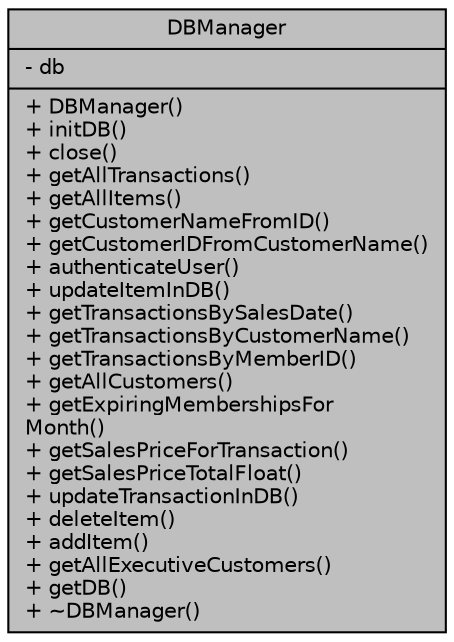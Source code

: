 digraph "DBManager"
{
 // INTERACTIVE_SVG=YES
  bgcolor="transparent";
  edge [fontname="Helvetica",fontsize="10",labelfontname="Helvetica",labelfontsize="10"];
  node [fontname="Helvetica",fontsize="10",shape=record];
  Node1 [label="{DBManager\n|- db\l|+ DBManager()\l+ initDB()\l+ close()\l+ getAllTransactions()\l+ getAllItems()\l+ getCustomerNameFromID()\l+ getCustomerIDFromCustomerName()\l+ authenticateUser()\l+ updateItemInDB()\l+ getTransactionsBySalesDate()\l+ getTransactionsByCustomerName()\l+ getTransactionsByMemberID()\l+ getAllCustomers()\l+ getExpiringMembershipsFor\lMonth()\l+ getSalesPriceForTransaction()\l+ getSalesPriceTotalFloat()\l+ updateTransactionInDB()\l+ deleteItem()\l+ addItem()\l+ getAllExecutiveCustomers()\l+ getDB()\l+ ~DBManager()\l}",height=0.2,width=0.4,color="black", fillcolor="grey75", style="filled", fontcolor="black"];
}
